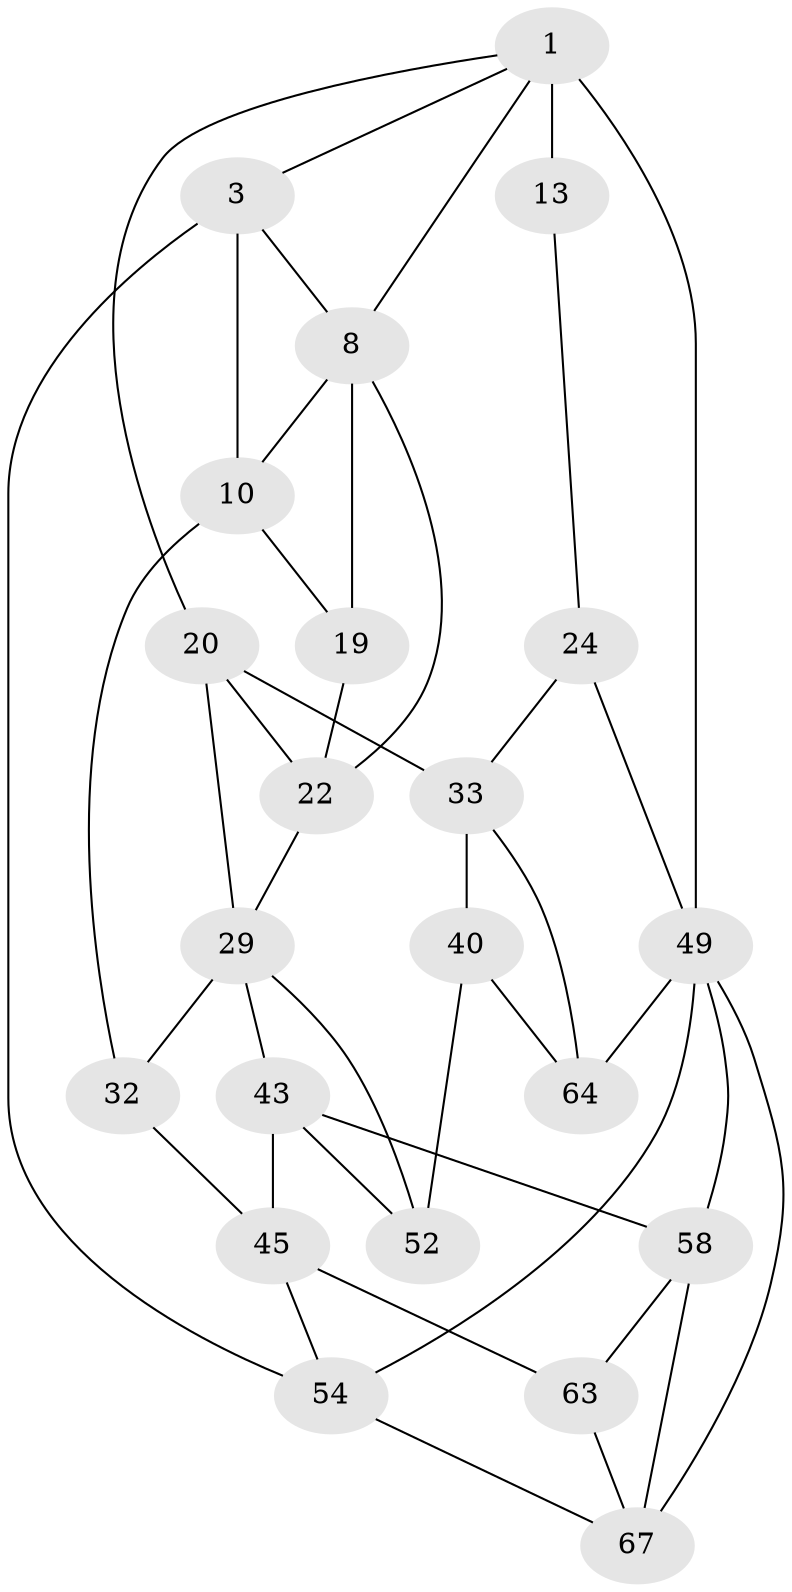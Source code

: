 // original degree distribution, {3: 0.027777777777777776, 6: 0.2222222222222222, 5: 0.5, 4: 0.25}
// Generated by graph-tools (version 1.1) at 2025/21/03/04/25 18:21:13]
// undirected, 22 vertices, 42 edges
graph export_dot {
graph [start="1"]
  node [color=gray90,style=filled];
  1 [pos="+0.6621927915736853+0",super="+2+6"];
  3 [pos="+0+0",super="+28+4"];
  8 [pos="+0.5417737940460241+0.14484222298513316",super="+17+9"];
  10 [pos="+0.218540700108071+0.16376568179723333",super="+26+11"];
  13 [pos="+0.8492268327891149+0.07899612385000965",super="+15+14"];
  19 [pos="+0.4311363282998799+0.3365046061465301"];
  20 [pos="+0.7174420287226814+0.25935850575247343",super="+21"];
  22 [pos="+0.5326361060790452+0.2227006775814189",super="+23"];
  24 [pos="+1+0.2145555363136584",super="+48+25"];
  29 [pos="+0.43770427393278727+0.3711045913770653",super="+30"];
  32 [pos="+0.2609185197215962+0.37553397681372913",super="+41"];
  33 [pos="+0.881584499290708+0.3892440408078945",super="+38+34"];
  40 [pos="+0.7809104252720679+0.6037790701706192",super="+51"];
  43 [pos="+0.25164611747394644+0.6325667818424042",super="+44+57"];
  45 [pos="+0.1833125176571082+0.6416071189654098",super="+53"];
  49 [pos="+1+1",super="+50+68"];
  52 [pos="+0.5256144701552476+0.7295769355231527"];
  54 [pos="+0+0.8985698442988869",super="+55"];
  58 [pos="+0.49946632892828563+0.7886910204260891",super="+59"];
  63 [pos="+0.19962268632086702+0.8069691218690787"];
  64 [pos="+0.8967600070948425+0.839045411615607",super="+65"];
  67 [pos="+0.3123719432460207+0.8957129791341235",super="+70"];
  1 -- 3;
  1 -- 49;
  1 -- 8;
  1 -- 20;
  1 -- 13 [weight=3];
  3 -- 54 [weight=2];
  3 -- 10 [weight=2];
  3 -- 8;
  8 -- 19;
  8 -- 22;
  8 -- 10 [weight=2];
  10 -- 32 [weight=2];
  10 -- 19;
  13 -- 24 [weight=2];
  19 -- 22;
  20 -- 22;
  20 -- 29 [weight=2];
  20 -- 33 [weight=2];
  22 -- 29;
  24 -- 49;
  24 -- 33 [weight=2];
  29 -- 32;
  29 -- 52;
  29 -- 43;
  32 -- 45;
  33 -- 40 [weight=2];
  33 -- 64;
  40 -- 52;
  40 -- 64;
  43 -- 45;
  43 -- 58 [weight=2];
  43 -- 52;
  45 -- 54;
  45 -- 63;
  49 -- 64 [weight=2];
  49 -- 54;
  49 -- 58;
  49 -- 67;
  54 -- 67 [weight=2];
  58 -- 67 [weight=2];
  58 -- 63;
  63 -- 67;
}
